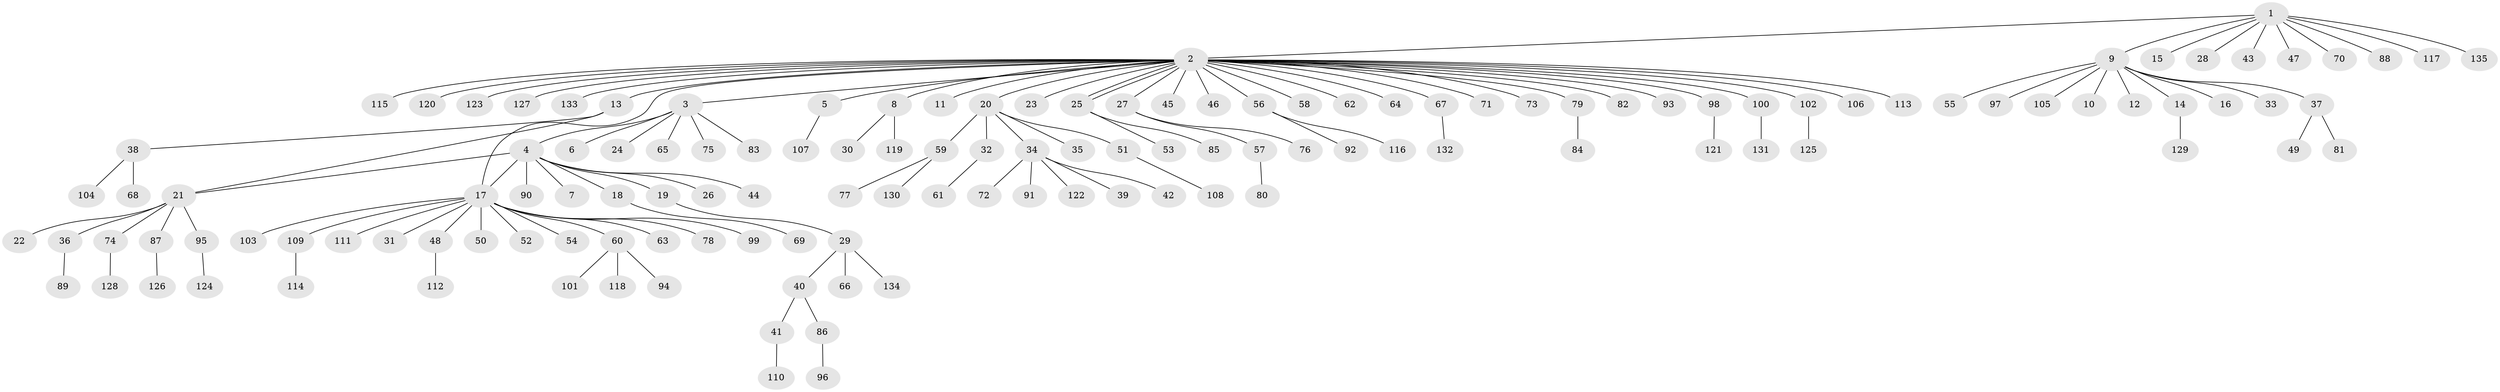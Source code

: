 // Generated by graph-tools (version 1.1) at 2025/11/02/27/25 16:11:12]
// undirected, 135 vertices, 137 edges
graph export_dot {
graph [start="1"]
  node [color=gray90,style=filled];
  1;
  2;
  3;
  4;
  5;
  6;
  7;
  8;
  9;
  10;
  11;
  12;
  13;
  14;
  15;
  16;
  17;
  18;
  19;
  20;
  21;
  22;
  23;
  24;
  25;
  26;
  27;
  28;
  29;
  30;
  31;
  32;
  33;
  34;
  35;
  36;
  37;
  38;
  39;
  40;
  41;
  42;
  43;
  44;
  45;
  46;
  47;
  48;
  49;
  50;
  51;
  52;
  53;
  54;
  55;
  56;
  57;
  58;
  59;
  60;
  61;
  62;
  63;
  64;
  65;
  66;
  67;
  68;
  69;
  70;
  71;
  72;
  73;
  74;
  75;
  76;
  77;
  78;
  79;
  80;
  81;
  82;
  83;
  84;
  85;
  86;
  87;
  88;
  89;
  90;
  91;
  92;
  93;
  94;
  95;
  96;
  97;
  98;
  99;
  100;
  101;
  102;
  103;
  104;
  105;
  106;
  107;
  108;
  109;
  110;
  111;
  112;
  113;
  114;
  115;
  116;
  117;
  118;
  119;
  120;
  121;
  122;
  123;
  124;
  125;
  126;
  127;
  128;
  129;
  130;
  131;
  132;
  133;
  134;
  135;
  1 -- 2;
  1 -- 9;
  1 -- 15;
  1 -- 28;
  1 -- 43;
  1 -- 47;
  1 -- 70;
  1 -- 88;
  1 -- 117;
  1 -- 135;
  2 -- 3;
  2 -- 5;
  2 -- 8;
  2 -- 11;
  2 -- 13;
  2 -- 17;
  2 -- 20;
  2 -- 23;
  2 -- 25;
  2 -- 25;
  2 -- 27;
  2 -- 45;
  2 -- 46;
  2 -- 56;
  2 -- 58;
  2 -- 62;
  2 -- 64;
  2 -- 67;
  2 -- 71;
  2 -- 73;
  2 -- 79;
  2 -- 82;
  2 -- 93;
  2 -- 98;
  2 -- 100;
  2 -- 102;
  2 -- 106;
  2 -- 113;
  2 -- 115;
  2 -- 120;
  2 -- 123;
  2 -- 127;
  2 -- 133;
  3 -- 4;
  3 -- 6;
  3 -- 24;
  3 -- 65;
  3 -- 75;
  3 -- 83;
  4 -- 7;
  4 -- 17;
  4 -- 18;
  4 -- 19;
  4 -- 21;
  4 -- 26;
  4 -- 44;
  4 -- 90;
  5 -- 107;
  8 -- 30;
  8 -- 119;
  9 -- 10;
  9 -- 12;
  9 -- 14;
  9 -- 16;
  9 -- 33;
  9 -- 37;
  9 -- 55;
  9 -- 97;
  9 -- 105;
  13 -- 21;
  13 -- 38;
  14 -- 129;
  17 -- 31;
  17 -- 48;
  17 -- 50;
  17 -- 52;
  17 -- 54;
  17 -- 60;
  17 -- 63;
  17 -- 78;
  17 -- 99;
  17 -- 103;
  17 -- 109;
  17 -- 111;
  18 -- 69;
  19 -- 29;
  20 -- 32;
  20 -- 34;
  20 -- 35;
  20 -- 51;
  20 -- 59;
  21 -- 22;
  21 -- 36;
  21 -- 74;
  21 -- 87;
  21 -- 95;
  25 -- 53;
  25 -- 85;
  27 -- 57;
  27 -- 76;
  29 -- 40;
  29 -- 66;
  29 -- 134;
  32 -- 61;
  34 -- 39;
  34 -- 42;
  34 -- 72;
  34 -- 91;
  34 -- 122;
  36 -- 89;
  37 -- 49;
  37 -- 81;
  38 -- 68;
  38 -- 104;
  40 -- 41;
  40 -- 86;
  41 -- 110;
  48 -- 112;
  51 -- 108;
  56 -- 92;
  56 -- 116;
  57 -- 80;
  59 -- 77;
  59 -- 130;
  60 -- 94;
  60 -- 101;
  60 -- 118;
  67 -- 132;
  74 -- 128;
  79 -- 84;
  86 -- 96;
  87 -- 126;
  95 -- 124;
  98 -- 121;
  100 -- 131;
  102 -- 125;
  109 -- 114;
}
